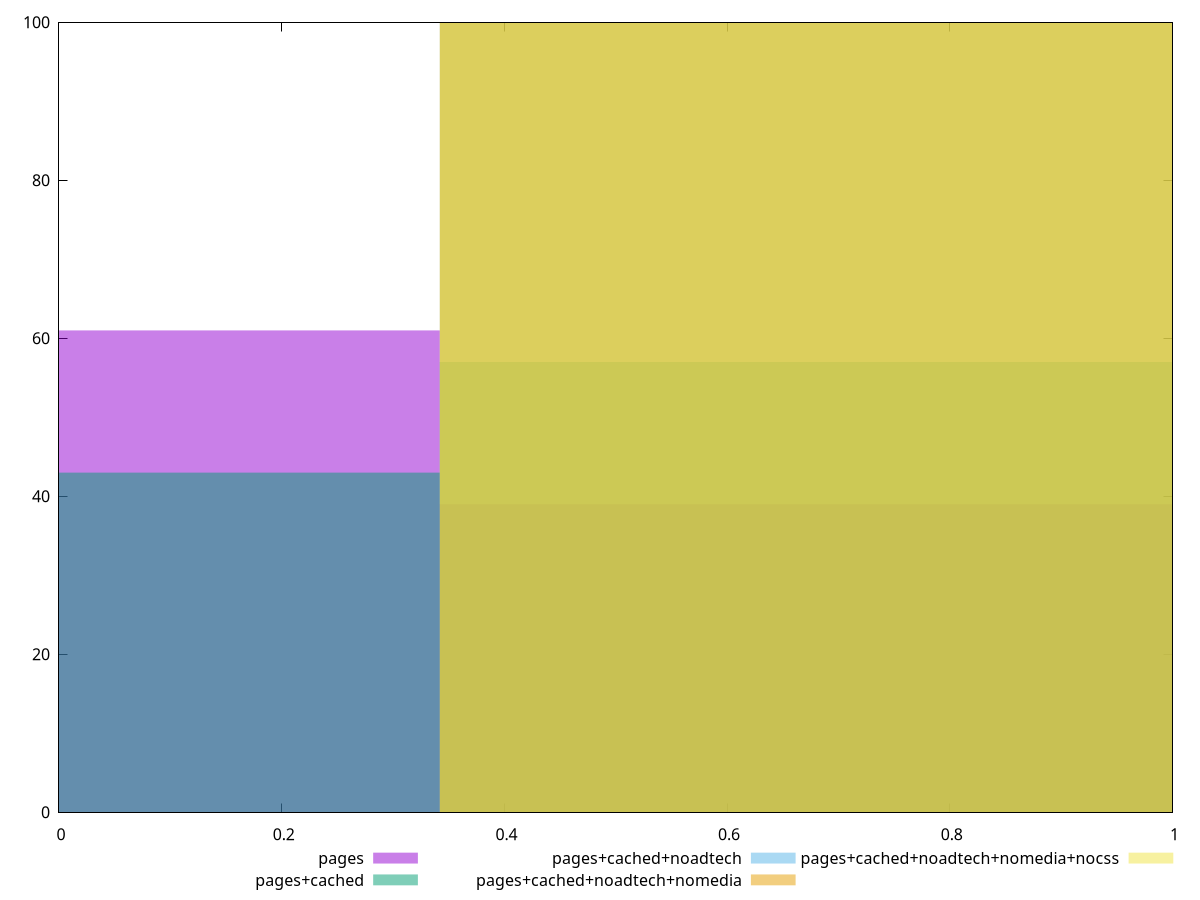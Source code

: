 reset

$pages <<EOF
0 61
0.6840513716510542 39
EOF

$pagesCached <<EOF
0 43
0.6840513716510542 57
EOF

$pagesCachedNoadtech <<EOF
0.6840513716510542 100
EOF

$pagesCachedNoadtechNomedia <<EOF
0.6840513716510542 100
EOF

$pagesCachedNoadtechNomediaNocss <<EOF
0.6840513716510542 100
EOF

set key outside below
set boxwidth 0.6840513716510542
set xrange [0:1]
set yrange [0:100]
set trange [0:100]
set style fill transparent solid 0.5 noborder
set terminal svg size 640, 530 enhanced background rgb 'white'
set output "report_00009_2021-02-08T22-37-41.559Z/unused-javascript/comparison/histogram/all_score.svg"

plot $pages title "pages" with boxes, \
     $pagesCached title "pages+cached" with boxes, \
     $pagesCachedNoadtech title "pages+cached+noadtech" with boxes, \
     $pagesCachedNoadtechNomedia title "pages+cached+noadtech+nomedia" with boxes, \
     $pagesCachedNoadtechNomediaNocss title "pages+cached+noadtech+nomedia+nocss" with boxes

reset
